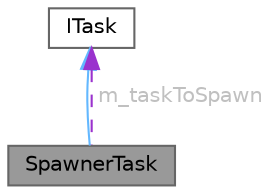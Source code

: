 digraph "SpawnerTask"
{
 // LATEX_PDF_SIZE
  bgcolor="transparent";
  edge [fontname=Helvetica,fontsize=10,labelfontname=Helvetica,labelfontsize=10];
  node [fontname=Helvetica,fontsize=10,shape=box,height=0.2,width=0.4];
  Node1 [id="Node000001",label="SpawnerTask",height=0.2,width=0.4,color="gray40", fillcolor="grey60", style="filled", fontcolor="black",tooltip=" "];
  Node2 -> Node1 [id="edge3_Node000001_Node000002",dir="back",color="steelblue1",style="solid",tooltip=" "];
  Node2 [id="Node000002",label="ITask",height=0.2,width=0.4,color="gray40", fillcolor="white", style="filled",URL="$class_i_task.html",tooltip="Custom user task interface"];
  Node2 -> Node1 [id="edge4_Node000001_Node000002",dir="back",color="darkorchid3",style="dashed",tooltip=" ",label=" m_taskToSpawn",fontcolor="grey" ];
}
